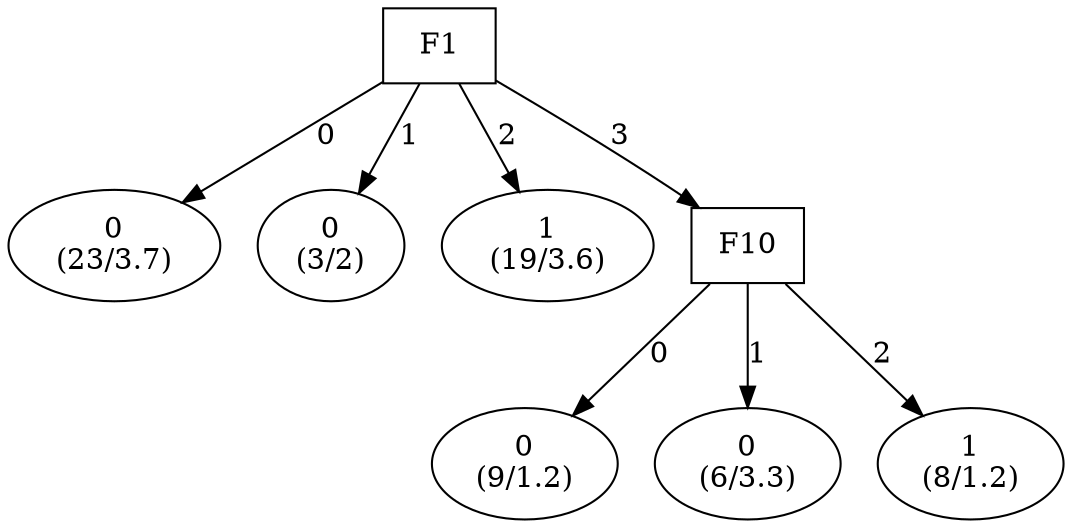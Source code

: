 digraph YaDT {
n0 [ shape=box, label="F1\n"]
n0 -> n1 [label="0"]
n1 [ shape=ellipse, label="0\n(23/3.7)"]
n0 -> n2 [label="1"]
n2 [ shape=ellipse, label="0\n(3/2)"]
n0 -> n3 [label="2"]
n3 [ shape=ellipse, label="1\n(19/3.6)"]
n0 -> n4 [label="3"]
n4 [ shape=box, label="F10\n"]
n4 -> n5 [label="0"]
n5 [ shape=ellipse, label="0\n(9/1.2)"]
n4 -> n6 [label="1"]
n6 [ shape=ellipse, label="0\n(6/3.3)"]
n4 -> n7 [label="2"]
n7 [ shape=ellipse, label="1\n(8/1.2)"]
}
